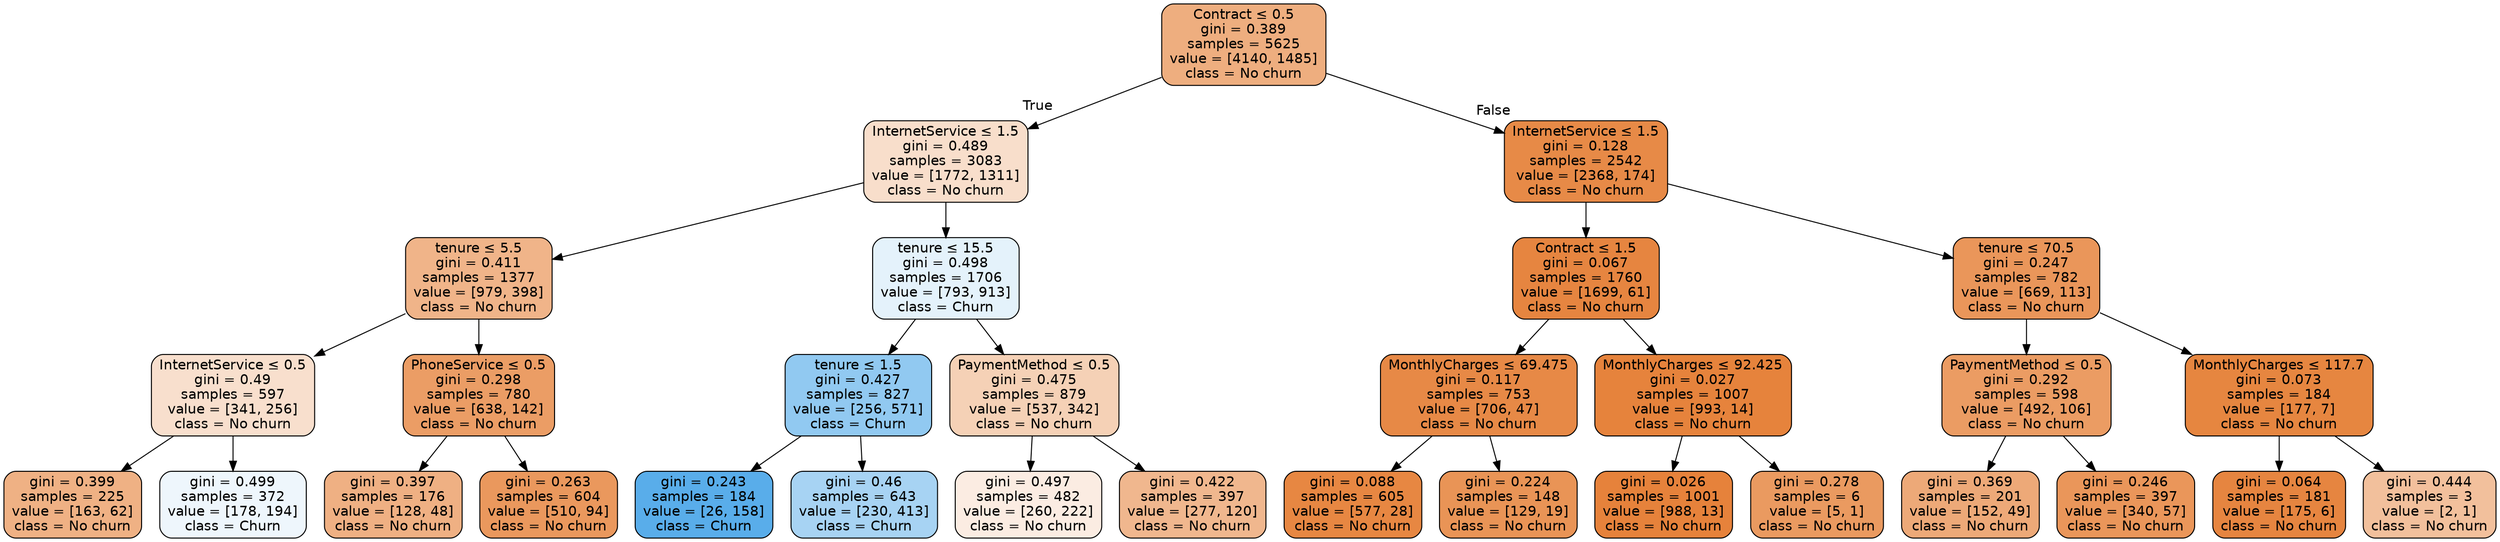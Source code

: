 digraph Tree {
node [shape=box, style="filled, rounded", color="black", fontname=helvetica] ;
edge [fontname=helvetica] ;
0 [label=<Contract &le; 0.5<br/>gini = 0.389<br/>samples = 5625<br/>value = [4140, 1485]<br/>class = No churn>, fillcolor="#e58139a4"] ;
1 [label=<InternetService &le; 1.5<br/>gini = 0.489<br/>samples = 3083<br/>value = [1772, 1311]<br/>class = No churn>, fillcolor="#e5813942"] ;
0 -> 1 [labeldistance=2.5, labelangle=45, headlabel="True"] ;
2 [label=<tenure &le; 5.5<br/>gini = 0.411<br/>samples = 1377<br/>value = [979, 398]<br/>class = No churn>, fillcolor="#e5813997"] ;
1 -> 2 ;
3 [label=<InternetService &le; 0.5<br/>gini = 0.49<br/>samples = 597<br/>value = [341, 256]<br/>class = No churn>, fillcolor="#e5813940"] ;
2 -> 3 ;
4 [label=<gini = 0.399<br/>samples = 225<br/>value = [163, 62]<br/>class = No churn>, fillcolor="#e581399e"] ;
3 -> 4 ;
5 [label=<gini = 0.499<br/>samples = 372<br/>value = [178, 194]<br/>class = Churn>, fillcolor="#399de515"] ;
3 -> 5 ;
6 [label=<PhoneService &le; 0.5<br/>gini = 0.298<br/>samples = 780<br/>value = [638, 142]<br/>class = No churn>, fillcolor="#e58139c6"] ;
2 -> 6 ;
7 [label=<gini = 0.397<br/>samples = 176<br/>value = [128, 48]<br/>class = No churn>, fillcolor="#e581399f"] ;
6 -> 7 ;
8 [label=<gini = 0.263<br/>samples = 604<br/>value = [510, 94]<br/>class = No churn>, fillcolor="#e58139d0"] ;
6 -> 8 ;
9 [label=<tenure &le; 15.5<br/>gini = 0.498<br/>samples = 1706<br/>value = [793, 913]<br/>class = Churn>, fillcolor="#399de522"] ;
1 -> 9 ;
10 [label=<tenure &le; 1.5<br/>gini = 0.427<br/>samples = 827<br/>value = [256, 571]<br/>class = Churn>, fillcolor="#399de58d"] ;
9 -> 10 ;
11 [label=<gini = 0.243<br/>samples = 184<br/>value = [26, 158]<br/>class = Churn>, fillcolor="#399de5d5"] ;
10 -> 11 ;
12 [label=<gini = 0.46<br/>samples = 643<br/>value = [230, 413]<br/>class = Churn>, fillcolor="#399de571"] ;
10 -> 12 ;
13 [label=<PaymentMethod &le; 0.5<br/>gini = 0.475<br/>samples = 879<br/>value = [537, 342]<br/>class = No churn>, fillcolor="#e581395d"] ;
9 -> 13 ;
14 [label=<gini = 0.497<br/>samples = 482<br/>value = [260, 222]<br/>class = No churn>, fillcolor="#e5813925"] ;
13 -> 14 ;
15 [label=<gini = 0.422<br/>samples = 397<br/>value = [277, 120]<br/>class = No churn>, fillcolor="#e5813991"] ;
13 -> 15 ;
16 [label=<InternetService &le; 1.5<br/>gini = 0.128<br/>samples = 2542<br/>value = [2368, 174]<br/>class = No churn>, fillcolor="#e58139ec"] ;
0 -> 16 [labeldistance=2.5, labelangle=-45, headlabel="False"] ;
17 [label=<Contract &le; 1.5<br/>gini = 0.067<br/>samples = 1760<br/>value = [1699, 61]<br/>class = No churn>, fillcolor="#e58139f6"] ;
16 -> 17 ;
18 [label=<MonthlyCharges &le; 69.475<br/>gini = 0.117<br/>samples = 753<br/>value = [706, 47]<br/>class = No churn>, fillcolor="#e58139ee"] ;
17 -> 18 ;
19 [label=<gini = 0.088<br/>samples = 605<br/>value = [577, 28]<br/>class = No churn>, fillcolor="#e58139f3"] ;
18 -> 19 ;
20 [label=<gini = 0.224<br/>samples = 148<br/>value = [129, 19]<br/>class = No churn>, fillcolor="#e58139d9"] ;
18 -> 20 ;
21 [label=<MonthlyCharges &le; 92.425<br/>gini = 0.027<br/>samples = 1007<br/>value = [993, 14]<br/>class = No churn>, fillcolor="#e58139fb"] ;
17 -> 21 ;
22 [label=<gini = 0.026<br/>samples = 1001<br/>value = [988, 13]<br/>class = No churn>, fillcolor="#e58139fc"] ;
21 -> 22 ;
23 [label=<gini = 0.278<br/>samples = 6<br/>value = [5, 1]<br/>class = No churn>, fillcolor="#e58139cc"] ;
21 -> 23 ;
24 [label=<tenure &le; 70.5<br/>gini = 0.247<br/>samples = 782<br/>value = [669, 113]<br/>class = No churn>, fillcolor="#e58139d4"] ;
16 -> 24 ;
25 [label=<PaymentMethod &le; 0.5<br/>gini = 0.292<br/>samples = 598<br/>value = [492, 106]<br/>class = No churn>, fillcolor="#e58139c8"] ;
24 -> 25 ;
26 [label=<gini = 0.369<br/>samples = 201<br/>value = [152, 49]<br/>class = No churn>, fillcolor="#e58139ad"] ;
25 -> 26 ;
27 [label=<gini = 0.246<br/>samples = 397<br/>value = [340, 57]<br/>class = No churn>, fillcolor="#e58139d4"] ;
25 -> 27 ;
28 [label=<MonthlyCharges &le; 117.7<br/>gini = 0.073<br/>samples = 184<br/>value = [177, 7]<br/>class = No churn>, fillcolor="#e58139f5"] ;
24 -> 28 ;
29 [label=<gini = 0.064<br/>samples = 181<br/>value = [175, 6]<br/>class = No churn>, fillcolor="#e58139f6"] ;
28 -> 29 ;
30 [label=<gini = 0.444<br/>samples = 3<br/>value = [2, 1]<br/>class = No churn>, fillcolor="#e581397f"] ;
28 -> 30 ;
}
